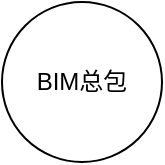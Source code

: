 <mxfile version="20.2.6" type="github">
  <diagram id="_444KMjF0R_JeEPrCnwJ" name="第 1 页">
    <mxGraphModel dx="981" dy="519" grid="1" gridSize="10" guides="1" tooltips="1" connect="1" arrows="1" fold="1" page="1" pageScale="1" pageWidth="827" pageHeight="1169" math="0" shadow="0">
      <root>
        <mxCell id="0" />
        <mxCell id="1" parent="0" />
        <mxCell id="6z5tFiYWaeQXX5f0UAhT-1" value="BIM总包" style="ellipse;whiteSpace=wrap;html=1;aspect=fixed;" vertex="1" parent="1">
          <mxGeometry x="360" y="320" width="80" height="80" as="geometry" />
        </mxCell>
      </root>
    </mxGraphModel>
  </diagram>
</mxfile>
